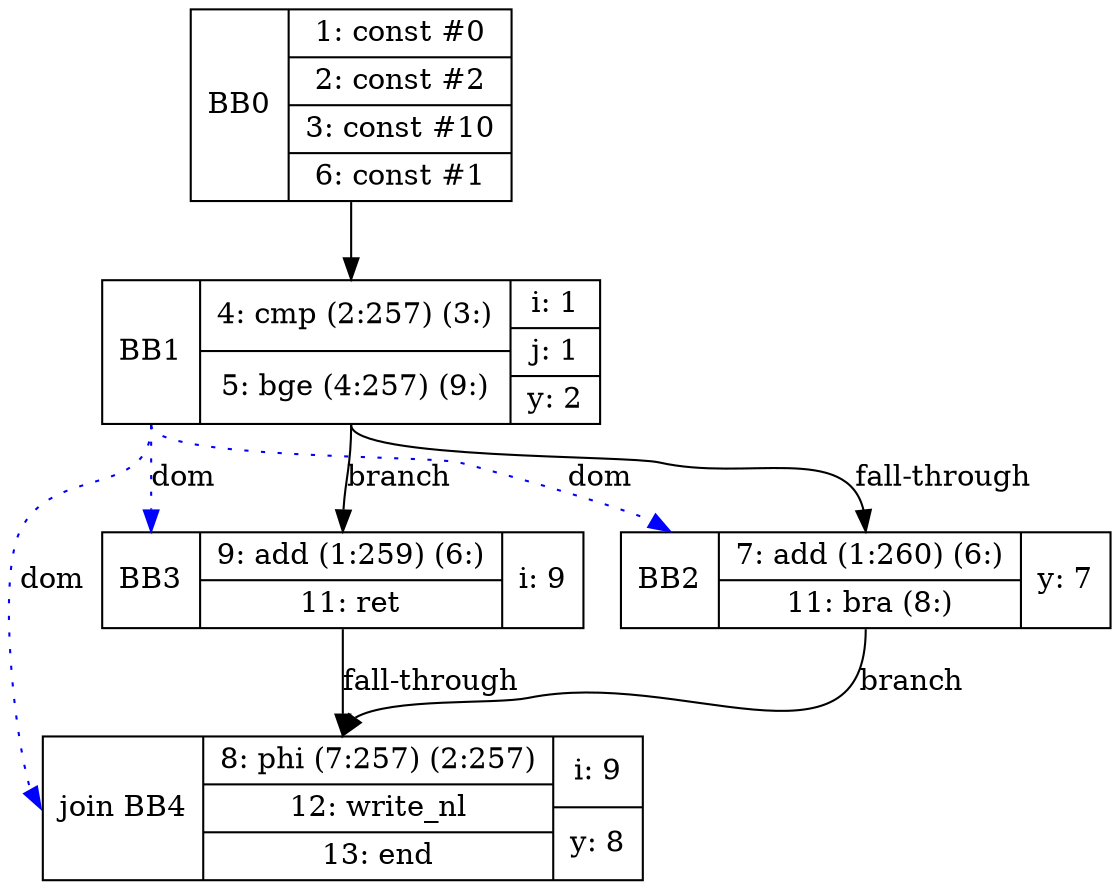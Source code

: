 digraph G {
bb0 [shape=record, label="<b>BB0 | {1: const #0|2: const #2|3: const #10|6: const #1}"];
bb1 [shape=record, label="<b>BB1 | {4: cmp (2:257) (3:)|5: bge (4:257) (9:)}| {i: 1 | j: 1 | y: 2}"];
bb2 [shape=record, label="<b>BB2 | {7: add (1:260) (6:)|11: bra (8:)}| {y: 7}"];
bb3 [shape=record, label="<b>BB3 | {9: add (1:259) (6:)|11: ret}| {i: 9}"];
bb4 [shape=record, label="<b>join BB4 | {8: phi (7:257) (2:257)|12: write_nl|13: end}| {i: 9 | y: 8}"];
bb0:s -> bb1:n ;
bb1:s -> bb2:n [label="fall-through"];
bb1:s -> bb3:n [label="branch"];
bb2:s -> bb4:n [label="branch"];
bb3:s -> bb4:n [label="fall-through"];
bb1:b -> bb2:b [color=blue, style=dotted, label="dom"];
bb1:b -> bb3:b [color=blue, style=dotted, label="dom"];
bb1:b -> bb4:b [color=blue, style=dotted, label="dom"];
}